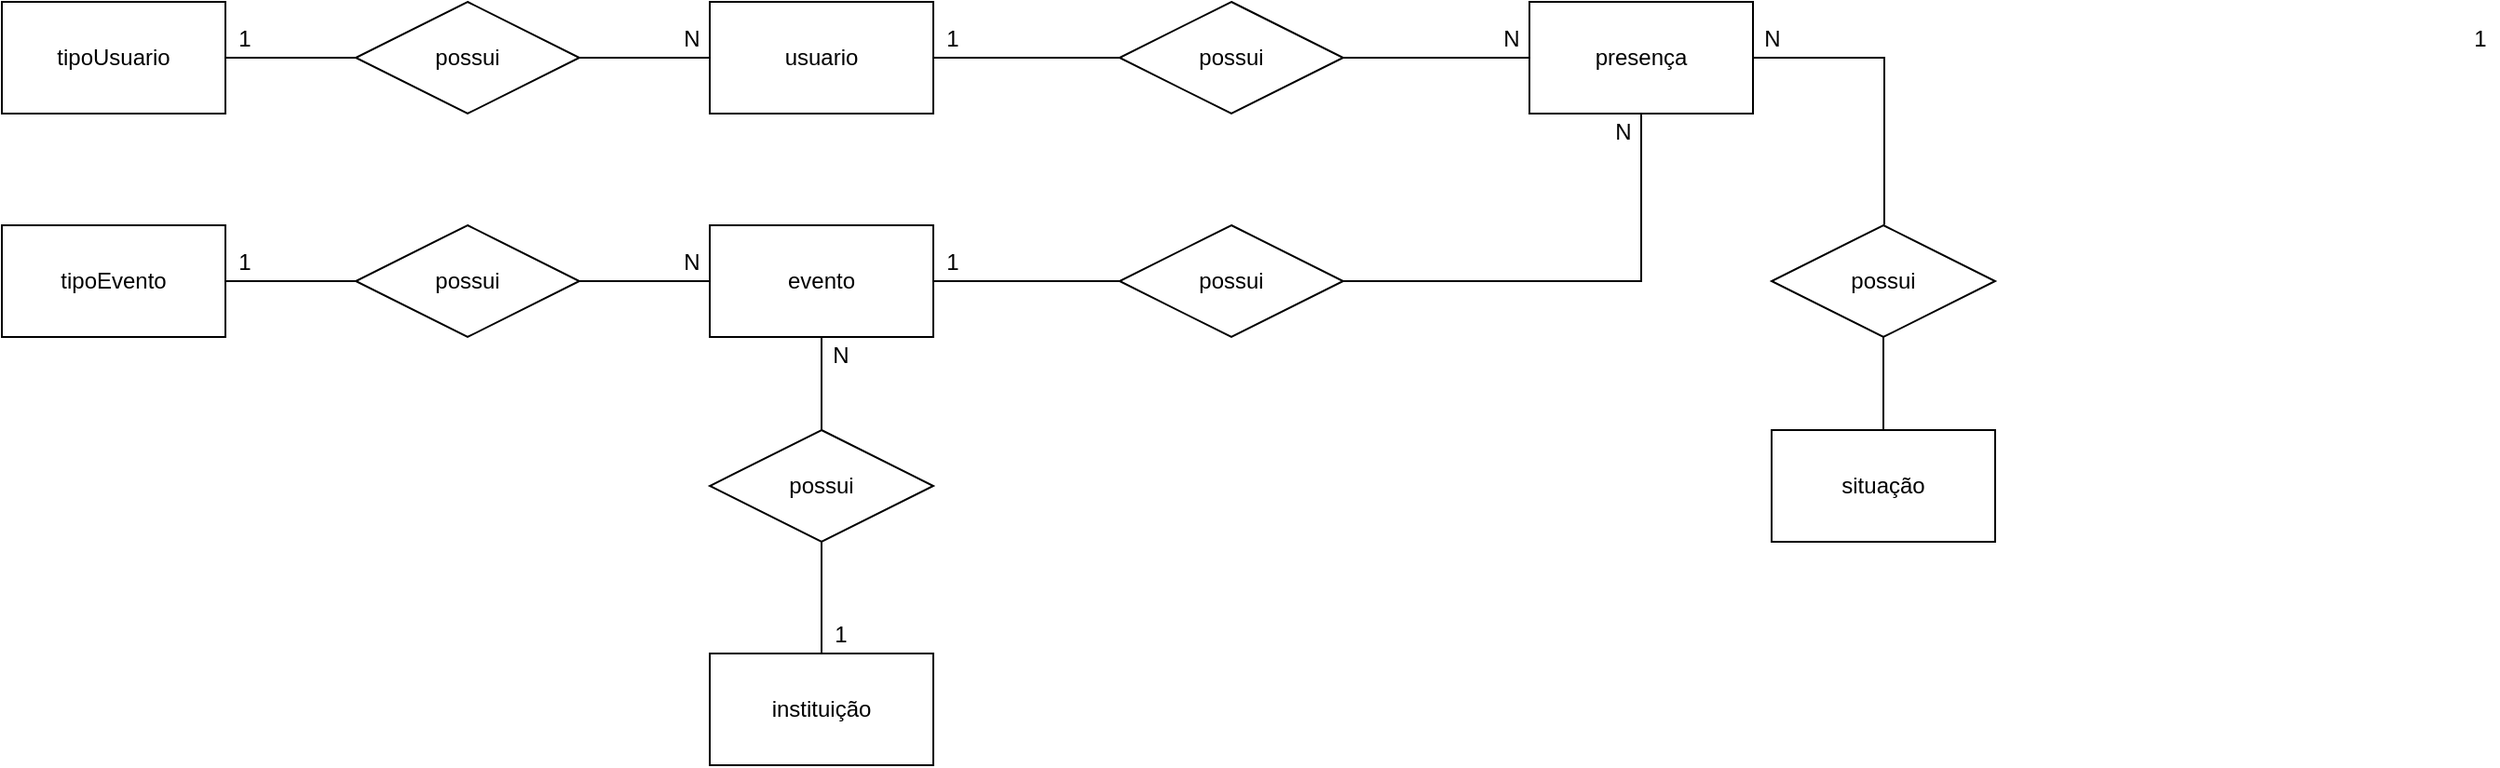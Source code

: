 <mxfile version="14.9.5" type="device"><diagram id="qjfk3mynf8tAC6apZFIT" name="Page-1"><mxGraphModel dx="2076" dy="1158" grid="1" gridSize="10" guides="1" tooltips="1" connect="1" arrows="1" fold="1" page="1" pageScale="1" pageWidth="827" pageHeight="1169" math="0" shadow="0"><root><mxCell id="0"/><mxCell id="1" parent="0"/><mxCell id="V84B-_VtnzCBjfVngfJW-11" style="edgeStyle=orthogonalEdgeStyle;rounded=0;orthogonalLoop=1;jettySize=auto;html=1;entryX=0;entryY=0.5;entryDx=0;entryDy=0;endArrow=none;endFill=0;" edge="1" parent="1" source="V84B-_VtnzCBjfVngfJW-1" target="V84B-_VtnzCBjfVngfJW-3"><mxGeometry relative="1" as="geometry"/></mxCell><mxCell id="V84B-_VtnzCBjfVngfJW-1" value="tipoUsuario" style="rounded=0;whiteSpace=wrap;html=1;" vertex="1" parent="1"><mxGeometry x="40" y="40" width="120" height="60" as="geometry"/></mxCell><mxCell id="V84B-_VtnzCBjfVngfJW-17" value="" style="edgeStyle=orthogonalEdgeStyle;rounded=0;orthogonalLoop=1;jettySize=auto;html=1;endArrow=none;endFill=0;" edge="1" parent="1" source="V84B-_VtnzCBjfVngfJW-2" target="V84B-_VtnzCBjfVngfJW-3"><mxGeometry relative="1" as="geometry"/></mxCell><mxCell id="V84B-_VtnzCBjfVngfJW-31" style="edgeStyle=orthogonalEdgeStyle;rounded=0;orthogonalLoop=1;jettySize=auto;html=1;entryX=0;entryY=0.5;entryDx=0;entryDy=0;endArrow=none;endFill=0;" edge="1" parent="1" source="V84B-_VtnzCBjfVngfJW-2" target="V84B-_VtnzCBjfVngfJW-28"><mxGeometry relative="1" as="geometry"/></mxCell><mxCell id="V84B-_VtnzCBjfVngfJW-2" value="usuario" style="rounded=0;whiteSpace=wrap;html=1;" vertex="1" parent="1"><mxGeometry x="420" y="40" width="120" height="60" as="geometry"/></mxCell><mxCell id="V84B-_VtnzCBjfVngfJW-3" value="possui" style="shape=rhombus;perimeter=rhombusPerimeter;whiteSpace=wrap;html=1;align=center;" vertex="1" parent="1"><mxGeometry x="230" y="40" width="120" height="60" as="geometry"/></mxCell><mxCell id="V84B-_VtnzCBjfVngfJW-20" style="edgeStyle=orthogonalEdgeStyle;rounded=0;orthogonalLoop=1;jettySize=auto;html=1;entryX=0;entryY=0.5;entryDx=0;entryDy=0;endArrow=none;endFill=0;" edge="1" parent="1" source="V84B-_VtnzCBjfVngfJW-4" target="V84B-_VtnzCBjfVngfJW-6"><mxGeometry relative="1" as="geometry"/></mxCell><mxCell id="V84B-_VtnzCBjfVngfJW-4" value="tipoEvento" style="rounded=0;whiteSpace=wrap;html=1;" vertex="1" parent="1"><mxGeometry x="40" y="160" width="120" height="60" as="geometry"/></mxCell><mxCell id="V84B-_VtnzCBjfVngfJW-24" style="edgeStyle=orthogonalEdgeStyle;rounded=0;orthogonalLoop=1;jettySize=auto;html=1;entryX=0.5;entryY=0;entryDx=0;entryDy=0;endArrow=none;endFill=0;" edge="1" parent="1" source="V84B-_VtnzCBjfVngfJW-5" target="V84B-_VtnzCBjfVngfJW-8"><mxGeometry relative="1" as="geometry"/></mxCell><mxCell id="V84B-_VtnzCBjfVngfJW-33" style="edgeStyle=orthogonalEdgeStyle;rounded=0;orthogonalLoop=1;jettySize=auto;html=1;entryX=0;entryY=0.5;entryDx=0;entryDy=0;endArrow=none;endFill=0;" edge="1" parent="1" source="V84B-_VtnzCBjfVngfJW-5" target="V84B-_VtnzCBjfVngfJW-29"><mxGeometry relative="1" as="geometry"/></mxCell><mxCell id="V84B-_VtnzCBjfVngfJW-5" value="evento" style="rounded=0;whiteSpace=wrap;html=1;" vertex="1" parent="1"><mxGeometry x="420" y="160" width="120" height="60" as="geometry"/></mxCell><mxCell id="V84B-_VtnzCBjfVngfJW-21" style="edgeStyle=orthogonalEdgeStyle;rounded=0;orthogonalLoop=1;jettySize=auto;html=1;entryX=0;entryY=0.5;entryDx=0;entryDy=0;endArrow=none;endFill=0;" edge="1" parent="1" source="V84B-_VtnzCBjfVngfJW-6" target="V84B-_VtnzCBjfVngfJW-5"><mxGeometry relative="1" as="geometry"/></mxCell><mxCell id="V84B-_VtnzCBjfVngfJW-6" value="possui" style="shape=rhombus;perimeter=rhombusPerimeter;whiteSpace=wrap;html=1;align=center;" vertex="1" parent="1"><mxGeometry x="230" y="160" width="120" height="60" as="geometry"/></mxCell><mxCell id="V84B-_VtnzCBjfVngfJW-7" value="instituição" style="rounded=0;whiteSpace=wrap;html=1;" vertex="1" parent="1"><mxGeometry x="420" y="390" width="120" height="60" as="geometry"/></mxCell><mxCell id="V84B-_VtnzCBjfVngfJW-25" style="edgeStyle=orthogonalEdgeStyle;rounded=0;orthogonalLoop=1;jettySize=auto;html=1;entryX=0.5;entryY=0;entryDx=0;entryDy=0;endArrow=none;endFill=0;" edge="1" parent="1" source="V84B-_VtnzCBjfVngfJW-8" target="V84B-_VtnzCBjfVngfJW-7"><mxGeometry relative="1" as="geometry"/></mxCell><mxCell id="V84B-_VtnzCBjfVngfJW-8" value="possui" style="shape=rhombus;perimeter=rhombusPerimeter;whiteSpace=wrap;html=1;align=center;" vertex="1" parent="1"><mxGeometry x="420" y="270" width="120" height="60" as="geometry"/></mxCell><mxCell id="V84B-_VtnzCBjfVngfJW-18" value="1" style="text;html=1;align=center;verticalAlign=middle;resizable=0;points=[];autosize=1;strokeColor=none;" vertex="1" parent="1"><mxGeometry x="160" y="50" width="20" height="20" as="geometry"/></mxCell><mxCell id="V84B-_VtnzCBjfVngfJW-19" value="N" style="text;html=1;align=center;verticalAlign=middle;resizable=0;points=[];autosize=1;strokeColor=none;" vertex="1" parent="1"><mxGeometry x="400" y="50" width="20" height="20" as="geometry"/></mxCell><mxCell id="V84B-_VtnzCBjfVngfJW-22" value="1" style="text;html=1;align=center;verticalAlign=middle;resizable=0;points=[];autosize=1;strokeColor=none;" vertex="1" parent="1"><mxGeometry x="160" y="170" width="20" height="20" as="geometry"/></mxCell><mxCell id="V84B-_VtnzCBjfVngfJW-23" value="N" style="text;html=1;align=center;verticalAlign=middle;resizable=0;points=[];autosize=1;strokeColor=none;" vertex="1" parent="1"><mxGeometry x="400" y="170" width="20" height="20" as="geometry"/></mxCell><mxCell id="V84B-_VtnzCBjfVngfJW-26" value="N" style="text;html=1;align=center;verticalAlign=middle;resizable=0;points=[];autosize=1;strokeColor=none;" vertex="1" parent="1"><mxGeometry x="480" y="220" width="20" height="20" as="geometry"/></mxCell><mxCell id="V84B-_VtnzCBjfVngfJW-27" value="1" style="text;html=1;align=center;verticalAlign=middle;resizable=0;points=[];autosize=1;strokeColor=none;" vertex="1" parent="1"><mxGeometry x="480" y="370" width="20" height="20" as="geometry"/></mxCell><mxCell id="V84B-_VtnzCBjfVngfJW-32" style="edgeStyle=orthogonalEdgeStyle;rounded=0;orthogonalLoop=1;jettySize=auto;html=1;entryX=0;entryY=0.5;entryDx=0;entryDy=0;endArrow=none;endFill=0;" edge="1" parent="1" source="V84B-_VtnzCBjfVngfJW-28" target="V84B-_VtnzCBjfVngfJW-30"><mxGeometry relative="1" as="geometry"/></mxCell><mxCell id="V84B-_VtnzCBjfVngfJW-28" value="possui" style="shape=rhombus;perimeter=rhombusPerimeter;whiteSpace=wrap;html=1;align=center;" vertex="1" parent="1"><mxGeometry x="640" y="40" width="120" height="60" as="geometry"/></mxCell><mxCell id="V84B-_VtnzCBjfVngfJW-34" style="edgeStyle=orthogonalEdgeStyle;rounded=0;orthogonalLoop=1;jettySize=auto;html=1;entryX=0.5;entryY=1;entryDx=0;entryDy=0;endArrow=none;endFill=0;" edge="1" parent="1" source="V84B-_VtnzCBjfVngfJW-29" target="V84B-_VtnzCBjfVngfJW-30"><mxGeometry relative="1" as="geometry"/></mxCell><mxCell id="V84B-_VtnzCBjfVngfJW-29" value="possui" style="shape=rhombus;perimeter=rhombusPerimeter;whiteSpace=wrap;html=1;align=center;" vertex="1" parent="1"><mxGeometry x="640" y="160" width="120" height="60" as="geometry"/></mxCell><mxCell id="V84B-_VtnzCBjfVngfJW-41" style="edgeStyle=orthogonalEdgeStyle;rounded=0;orthogonalLoop=1;jettySize=auto;html=1;endArrow=none;endFill=0;entryX=0.504;entryY=-0.005;entryDx=0;entryDy=0;entryPerimeter=0;" edge="1" parent="1" source="V84B-_VtnzCBjfVngfJW-30" target="V84B-_VtnzCBjfVngfJW-39"><mxGeometry relative="1" as="geometry"><mxPoint x="1040" y="290" as="targetPoint"/></mxGeometry></mxCell><mxCell id="V84B-_VtnzCBjfVngfJW-30" value="presença" style="rounded=0;whiteSpace=wrap;html=1;" vertex="1" parent="1"><mxGeometry x="860" y="40" width="120" height="60" as="geometry"/></mxCell><mxCell id="V84B-_VtnzCBjfVngfJW-35" value="N" style="text;html=1;align=center;verticalAlign=middle;resizable=0;points=[];autosize=1;strokeColor=none;" vertex="1" parent="1"><mxGeometry x="900" y="100" width="20" height="20" as="geometry"/></mxCell><mxCell id="V84B-_VtnzCBjfVngfJW-36" value="1" style="text;html=1;align=center;verticalAlign=middle;resizable=0;points=[];autosize=1;strokeColor=none;" vertex="1" parent="1"><mxGeometry x="540" y="170" width="20" height="20" as="geometry"/></mxCell><mxCell id="V84B-_VtnzCBjfVngfJW-37" value="1" style="text;html=1;align=center;verticalAlign=middle;resizable=0;points=[];autosize=1;strokeColor=none;" vertex="1" parent="1"><mxGeometry x="540" y="50" width="20" height="20" as="geometry"/></mxCell><mxCell id="V84B-_VtnzCBjfVngfJW-38" value="N" style="text;html=1;align=center;verticalAlign=middle;resizable=0;points=[];autosize=1;strokeColor=none;" vertex="1" parent="1"><mxGeometry x="840" y="50" width="20" height="20" as="geometry"/></mxCell><mxCell id="V84B-_VtnzCBjfVngfJW-42" style="edgeStyle=orthogonalEdgeStyle;rounded=0;orthogonalLoop=1;jettySize=auto;html=1;entryX=0.5;entryY=0;entryDx=0;entryDy=0;endArrow=none;endFill=0;" edge="1" parent="1" source="V84B-_VtnzCBjfVngfJW-39" target="V84B-_VtnzCBjfVngfJW-40"><mxGeometry relative="1" as="geometry"/></mxCell><mxCell id="V84B-_VtnzCBjfVngfJW-39" value="possui" style="shape=rhombus;perimeter=rhombusPerimeter;whiteSpace=wrap;html=1;align=center;" vertex="1" parent="1"><mxGeometry x="990" y="160" width="120" height="60" as="geometry"/></mxCell><mxCell id="V84B-_VtnzCBjfVngfJW-40" value="situação" style="rounded=0;whiteSpace=wrap;html=1;" vertex="1" parent="1"><mxGeometry x="990" y="270" width="120" height="60" as="geometry"/></mxCell><mxCell id="V84B-_VtnzCBjfVngfJW-43" value="N" style="text;html=1;align=center;verticalAlign=middle;resizable=0;points=[];autosize=1;strokeColor=none;" vertex="1" parent="1"><mxGeometry x="980" y="50" width="20" height="20" as="geometry"/></mxCell><mxCell id="V84B-_VtnzCBjfVngfJW-44" value="1" style="text;html=1;align=center;verticalAlign=middle;resizable=0;points=[];autosize=1;strokeColor=none;" vertex="1" parent="1"><mxGeometry x="1360" y="50" width="20" height="20" as="geometry"/></mxCell></root></mxGraphModel></diagram></mxfile>